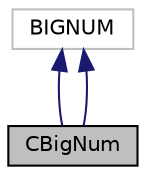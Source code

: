 digraph "CBigNum"
{
 // LATEX_PDF_SIZE
  edge [fontname="Helvetica",fontsize="10",labelfontname="Helvetica",labelfontsize="10"];
  node [fontname="Helvetica",fontsize="10",shape=record];
  Node0 [label="CBigNum",height=0.2,width=0.4,color="black", fillcolor="grey75", style="filled", fontcolor="black",tooltip=" "];
  Node1 -> Node0 [dir="back",color="midnightblue",fontsize="10",style="solid"];
  Node1 [label="BIGNUM",height=0.2,width=0.4,color="grey75", fillcolor="white", style="filled",tooltip=" "];
  Node1 -> Node0 [dir="back",color="midnightblue",fontsize="10",style="solid"];
}
